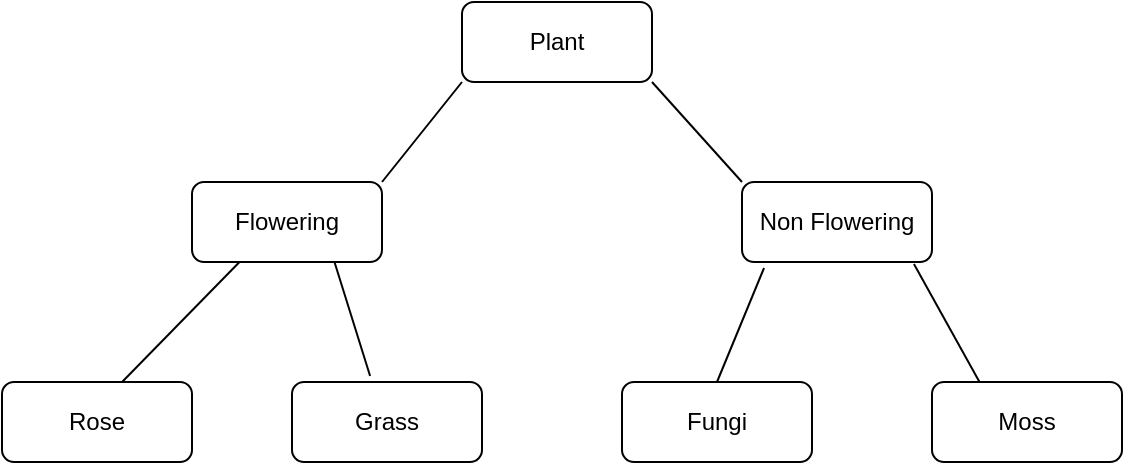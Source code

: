 <mxfile version="24.7.1" type="device">
  <diagram name="Page-1" id="FxJV5j-vC3UM02w5vtc5">
    <mxGraphModel dx="792" dy="1139" grid="1" gridSize="10" guides="1" tooltips="1" connect="1" arrows="1" fold="1" page="1" pageScale="1" pageWidth="850" pageHeight="1100" math="0" shadow="0">
      <root>
        <mxCell id="0" />
        <mxCell id="1" parent="0" />
        <mxCell id="7icCALsEy1Q407yA97QI-3" value="Non Flowering" style="rounded=1;whiteSpace=wrap;html=1;" vertex="1" parent="1">
          <mxGeometry x="540" y="550" width="95" height="40" as="geometry" />
        </mxCell>
        <mxCell id="7icCALsEy1Q407yA97QI-9" value="Moss" style="rounded=1;whiteSpace=wrap;html=1;" vertex="1" parent="1">
          <mxGeometry x="635" y="650" width="95" height="40" as="geometry" />
        </mxCell>
        <mxCell id="7icCALsEy1Q407yA97QI-10" value="Plant" style="rounded=1;whiteSpace=wrap;html=1;" vertex="1" parent="1">
          <mxGeometry x="400" y="460" width="95" height="40" as="geometry" />
        </mxCell>
        <mxCell id="7icCALsEy1Q407yA97QI-11" value="Flowering" style="rounded=1;whiteSpace=wrap;html=1;" vertex="1" parent="1">
          <mxGeometry x="265" y="550" width="95" height="40" as="geometry" />
        </mxCell>
        <mxCell id="7icCALsEy1Q407yA97QI-12" value="Grass" style="rounded=1;whiteSpace=wrap;html=1;" vertex="1" parent="1">
          <mxGeometry x="315" y="650" width="95" height="40" as="geometry" />
        </mxCell>
        <mxCell id="7icCALsEy1Q407yA97QI-13" value="Rose" style="rounded=1;whiteSpace=wrap;html=1;" vertex="1" parent="1">
          <mxGeometry x="170" y="650" width="95" height="40" as="geometry" />
        </mxCell>
        <mxCell id="7icCALsEy1Q407yA97QI-14" value="Fungi" style="rounded=1;whiteSpace=wrap;html=1;" vertex="1" parent="1">
          <mxGeometry x="480" y="650" width="95" height="40" as="geometry" />
        </mxCell>
        <mxCell id="7icCALsEy1Q407yA97QI-16" value="" style="endArrow=none;html=1;rounded=0;entryX=0;entryY=1;entryDx=0;entryDy=0;exitX=1;exitY=0;exitDx=0;exitDy=0;" edge="1" parent="1" source="7icCALsEy1Q407yA97QI-11" target="7icCALsEy1Q407yA97QI-10">
          <mxGeometry width="50" height="50" relative="1" as="geometry">
            <mxPoint x="380" y="610" as="sourcePoint" />
            <mxPoint x="430" y="560" as="targetPoint" />
          </mxGeometry>
        </mxCell>
        <mxCell id="7icCALsEy1Q407yA97QI-17" value="" style="endArrow=none;html=1;rounded=0;entryX=0;entryY=0;entryDx=0;entryDy=0;exitX=1;exitY=1;exitDx=0;exitDy=0;" edge="1" parent="1" source="7icCALsEy1Q407yA97QI-10" target="7icCALsEy1Q407yA97QI-3">
          <mxGeometry width="50" height="50" relative="1" as="geometry">
            <mxPoint x="370" y="560" as="sourcePoint" />
            <mxPoint x="410" y="510" as="targetPoint" />
          </mxGeometry>
        </mxCell>
        <mxCell id="7icCALsEy1Q407yA97QI-18" value="" style="endArrow=none;html=1;rounded=0;entryX=0.75;entryY=1;entryDx=0;entryDy=0;exitX=0.411;exitY=-0.075;exitDx=0;exitDy=0;exitPerimeter=0;" edge="1" parent="1" source="7icCALsEy1Q407yA97QI-12" target="7icCALsEy1Q407yA97QI-11">
          <mxGeometry width="50" height="50" relative="1" as="geometry">
            <mxPoint x="380" y="570" as="sourcePoint" />
            <mxPoint x="420" y="520" as="targetPoint" />
          </mxGeometry>
        </mxCell>
        <mxCell id="7icCALsEy1Q407yA97QI-19" value="" style="endArrow=none;html=1;rounded=0;entryX=0.25;entryY=1;entryDx=0;entryDy=0;exitX=0.632;exitY=0;exitDx=0;exitDy=0;exitPerimeter=0;" edge="1" parent="1" source="7icCALsEy1Q407yA97QI-13" target="7icCALsEy1Q407yA97QI-11">
          <mxGeometry width="50" height="50" relative="1" as="geometry">
            <mxPoint x="390" y="580" as="sourcePoint" />
            <mxPoint x="430" y="530" as="targetPoint" />
          </mxGeometry>
        </mxCell>
        <mxCell id="7icCALsEy1Q407yA97QI-20" value="" style="endArrow=none;html=1;rounded=0;entryX=0.905;entryY=1.025;entryDx=0;entryDy=0;exitX=0.25;exitY=0;exitDx=0;exitDy=0;entryPerimeter=0;" edge="1" parent="1" source="7icCALsEy1Q407yA97QI-9" target="7icCALsEy1Q407yA97QI-3">
          <mxGeometry width="50" height="50" relative="1" as="geometry">
            <mxPoint x="400" y="590" as="sourcePoint" />
            <mxPoint x="440" y="540" as="targetPoint" />
          </mxGeometry>
        </mxCell>
        <mxCell id="7icCALsEy1Q407yA97QI-21" value="" style="endArrow=none;html=1;rounded=0;entryX=0.116;entryY=1.075;entryDx=0;entryDy=0;exitX=0.5;exitY=0;exitDx=0;exitDy=0;entryPerimeter=0;" edge="1" parent="1" source="7icCALsEy1Q407yA97QI-14" target="7icCALsEy1Q407yA97QI-3">
          <mxGeometry width="50" height="50" relative="1" as="geometry">
            <mxPoint x="410" y="600" as="sourcePoint" />
            <mxPoint x="450" y="550" as="targetPoint" />
          </mxGeometry>
        </mxCell>
      </root>
    </mxGraphModel>
  </diagram>
</mxfile>
